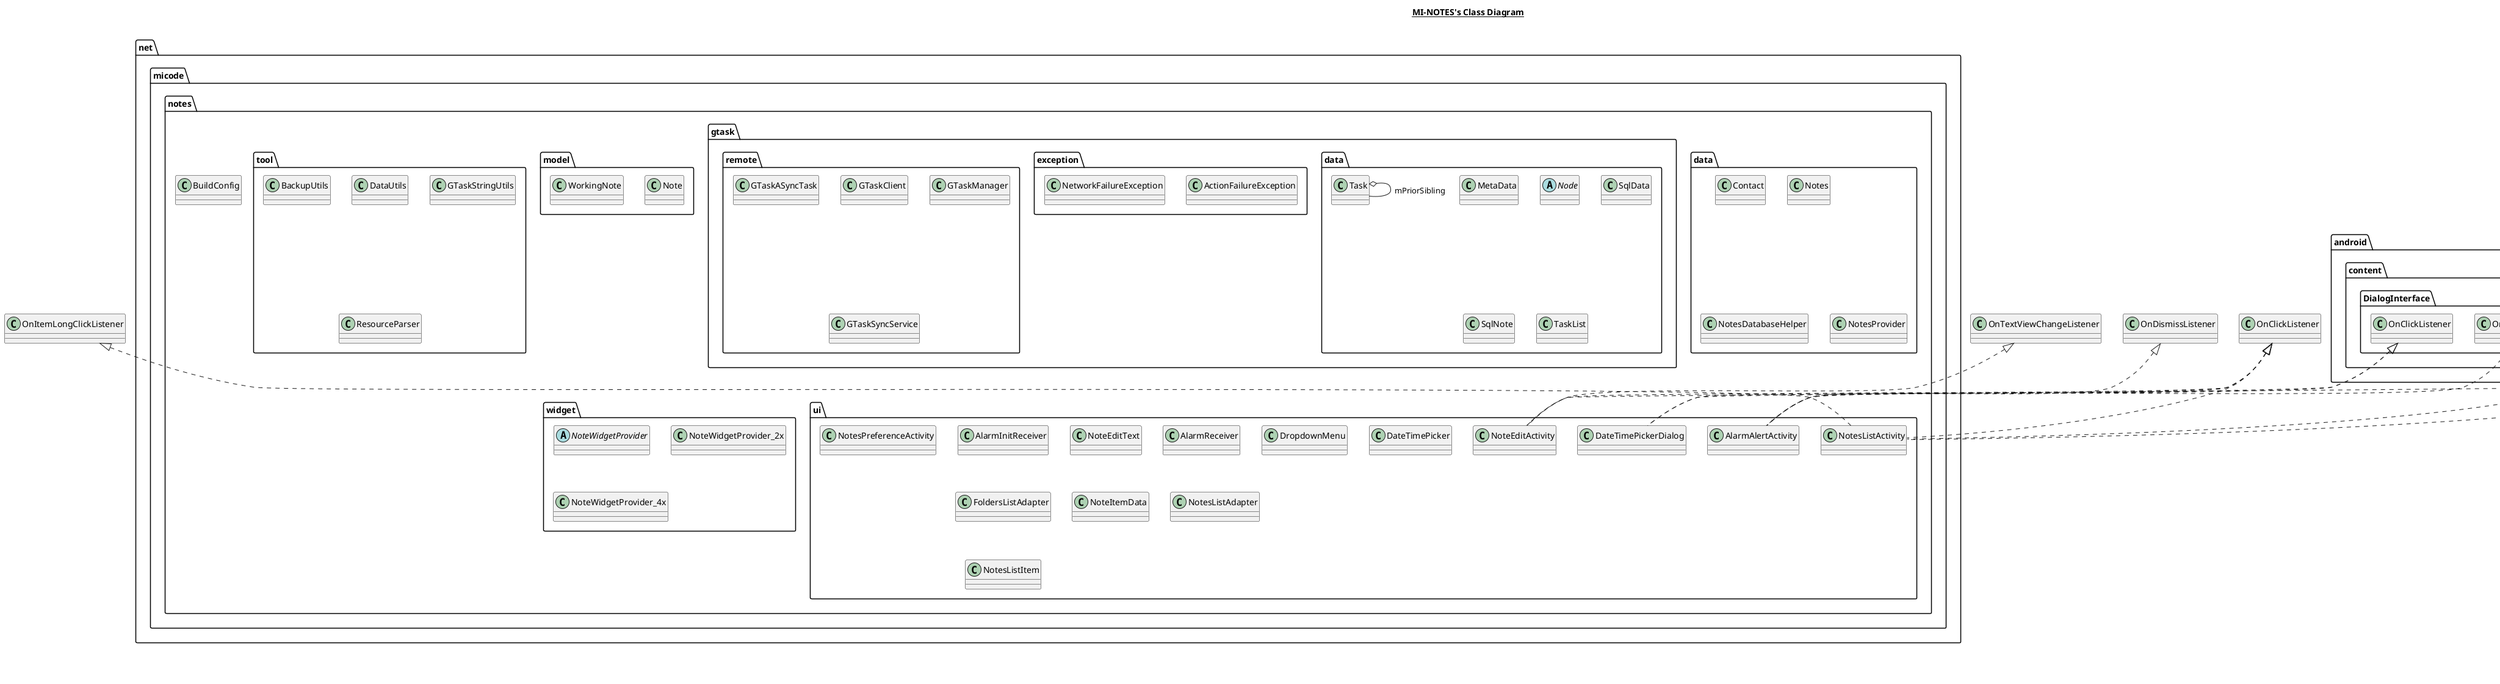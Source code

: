 @startuml

title __MI-NOTES's Class Diagram__\n

  namespace net.micode.notes {
    class net.micode.notes.BuildConfig {
    }
  }
  

  namespace net.micode.notes {
    class net.micode.notes.BuildConfig {
    }
  }
  

  namespace net.micode.notes {
    namespace data {
      class net.micode.notes.data.Contact {
      }
    }
  }
  

  namespace net.micode.notes {
    namespace data {
      class net.micode.notes.data.Contact {
      }
    }
  }
  

  namespace net.micode.notes {
    namespace data {
      class net.micode.notes.data.Notes {
      }
    }
  }
  

  namespace net.micode.notes {
    namespace data {
      class net.micode.notes.data.Notes {
      }
    }
  }
  

  namespace net.micode.notes {
    namespace data {
      class net.micode.notes.data.NotesDatabaseHelper {
      }
    }
  }
  

  namespace net.micode.notes {
    namespace data {
      class net.micode.notes.data.NotesDatabaseHelper {
      }
    }
  }
  

  namespace net.micode.notes {
    namespace data {
      class net.micode.notes.data.NotesProvider {
      }
    }
  }
  

  namespace net.micode.notes {
    namespace data {
      class net.micode.notes.data.NotesProvider {
      }
    }
  }
  

  namespace net.micode.notes {
    namespace gtask.data {
      class net.micode.notes.gtask.data.MetaData {
      }
    }
  }
  

  namespace net.micode.notes {
    namespace gtask.data {
      class net.micode.notes.gtask.data.MetaData {
      }
    }
  }
  

  namespace net.micode.notes {
    namespace gtask.data {
      abstract class net.micode.notes.gtask.data.Node {
      }
    }
  }
  

  namespace net.micode.notes {
    namespace gtask.data {
      abstract class net.micode.notes.gtask.data.Node {
      }
    }
  }
  

  namespace net.micode.notes {
    namespace gtask.data {
      class net.micode.notes.gtask.data.SqlData {
      }
    }
  }
  

  namespace net.micode.notes {
    namespace gtask.data {
      class net.micode.notes.gtask.data.SqlData {
      }
    }
  }
  

  namespace net.micode.notes {
    namespace gtask.data {
      class net.micode.notes.gtask.data.SqlNote {
      }
    }
  }
  

  namespace net.micode.notes {
    namespace gtask.data {
      class net.micode.notes.gtask.data.SqlNote {
      }
    }
  }
  

  namespace net.micode.notes {
    namespace gtask.data {
      class net.micode.notes.gtask.data.Task {
      }
    }
  }
  

  namespace net.micode.notes {
    namespace gtask.data {
      class net.micode.notes.gtask.data.Task {
      }
    }
  }
  

  namespace net.micode.notes {
    namespace gtask.data {
      class net.micode.notes.gtask.data.TaskList {
      }
    }
  }
  

  namespace net.micode.notes {
    namespace gtask.data {
      class net.micode.notes.gtask.data.TaskList {
      }
    }
  }
  

  namespace net.micode.notes {
    namespace gtask.exception {
      class net.micode.notes.gtask.exception.ActionFailureException {
      }
    }
  }
  

  namespace net.micode.notes {
    namespace gtask.exception {
      class net.micode.notes.gtask.exception.ActionFailureException {
      }
    }
  }
  

  namespace net.micode.notes {
    namespace gtask.exception {
      class net.micode.notes.gtask.exception.NetworkFailureException {
      }
    }
  }
  

  namespace net.micode.notes {
    namespace gtask.exception {
      class net.micode.notes.gtask.exception.NetworkFailureException {
      }
    }
  }
  

  namespace net.micode.notes {
    namespace gtask.remote {
      class net.micode.notes.gtask.remote.GTaskASyncTask {
      }
    }
  }
  

  namespace net.micode.notes {
    namespace gtask.remote {
      class net.micode.notes.gtask.remote.GTaskASyncTask {
      }
    }
  }
  

  namespace net.micode.notes {
    namespace gtask.remote {
      class net.micode.notes.gtask.remote.GTaskClient {
      }
    }
  }
  

  namespace net.micode.notes {
    namespace gtask.remote {
      class net.micode.notes.gtask.remote.GTaskClient {
      }
    }
  }
  

  namespace net.micode.notes {
    namespace gtask.remote {
      class net.micode.notes.gtask.remote.GTaskManager {
      }
    }
  }
  

  namespace net.micode.notes {
    namespace gtask.remote {
      class net.micode.notes.gtask.remote.GTaskManager {
      }
    }
  }
  

  namespace net.micode.notes {
    namespace gtask.remote {
      class net.micode.notes.gtask.remote.GTaskSyncService {
      }
    }
  }
  

  namespace net.micode.notes {
    namespace gtask.remote {
      class net.micode.notes.gtask.remote.GTaskSyncService {
      }
    }
  }
  

  namespace net.micode.notes {
    namespace model {
      class net.micode.notes.model.Note {
      }
    }
  }
  

  namespace net.micode.notes {
    namespace model {
      class net.micode.notes.model.Note {
      }
    }
  }
  

  namespace net.micode.notes {
    namespace model {
      class net.micode.notes.model.WorkingNote {
      }
    }
  }
  

  namespace net.micode.notes {
    namespace model {
      class net.micode.notes.model.WorkingNote {
      }
    }
  }
  

  namespace net.micode.notes {
    namespace tool {
      class net.micode.notes.tool.BackupUtils {
      }
    }
  }
  

  namespace net.micode.notes {
    namespace tool {
      class net.micode.notes.tool.BackupUtils {
      }
    }
  }
  

  namespace net.micode.notes {
    namespace tool {
      class net.micode.notes.tool.DataUtils {
      }
    }
  }
  

  namespace net.micode.notes {
    namespace tool {
      class net.micode.notes.tool.DataUtils {
      }
    }
  }
  

  namespace net.micode.notes {
    namespace tool {
      class net.micode.notes.tool.GTaskStringUtils {
      }
    }
  }
  

  namespace net.micode.notes {
    namespace tool {
      class net.micode.notes.tool.GTaskStringUtils {
      }
    }
  }
  

  namespace net.micode.notes {
    namespace tool {
      class net.micode.notes.tool.ResourceParser {
      }
    }
  }
  

  namespace net.micode.notes {
    namespace tool {
      class net.micode.notes.tool.ResourceParser {
      }
    }
  }
  

  namespace net.micode.notes {
    namespace ui {
      class net.micode.notes.ui.AlarmAlertActivity {
      }
    }
  }
  

  namespace net.micode.notes {
    namespace ui {
      class net.micode.notes.ui.AlarmAlertActivity {
      }
    }
  }
  

  namespace net.micode.notes {
    namespace ui {
      class net.micode.notes.ui.AlarmInitReceiver {
      }
    }
  }
  

  namespace net.micode.notes {
    namespace ui {
      class net.micode.notes.ui.AlarmInitReceiver {
      }
    }
  }
  

  namespace net.micode.notes {
    namespace ui {
      class net.micode.notes.ui.AlarmReceiver {
      }
    }
  }
  

  namespace net.micode.notes {
    namespace ui {
      class net.micode.notes.ui.AlarmReceiver {
      }
    }
  }
  

  namespace net.micode.notes {
    namespace ui {
      class net.micode.notes.ui.DateTimePicker {
      }
    }
  }
  

  namespace net.micode.notes {
    namespace ui {
      class net.micode.notes.ui.DateTimePicker {
      }
    }
  }
  

  namespace net.micode.notes {
    namespace ui {
      class net.micode.notes.ui.DateTimePickerDialog {
      }
    }
  }
  

  namespace net.micode.notes {
    namespace ui {
      class net.micode.notes.ui.DateTimePickerDialog {
      }
    }
  }
  

  namespace net.micode.notes {
    namespace ui {
      class net.micode.notes.ui.DropdownMenu {
      }
    }
  }
  

  namespace net.micode.notes {
    namespace ui {
      class net.micode.notes.ui.DropdownMenu {
      }
    }
  }
  

  namespace net.micode.notes {
    namespace ui {
      class net.micode.notes.ui.FoldersListAdapter {
      }
    }
  }
  

  namespace net.micode.notes {
    namespace ui {
      class net.micode.notes.ui.FoldersListAdapter {
      }
    }
  }
  

  namespace net.micode.notes {
    namespace ui {
      class net.micode.notes.ui.NoteEditActivity {
      }
    }
  }
  

  namespace net.micode.notes {
    namespace ui {
      class net.micode.notes.ui.NoteEditActivity {
      }
    }
  }
  

  namespace net.micode.notes {
    namespace ui {
      class net.micode.notes.ui.NoteEditText {
      }
    }
  }
  

  namespace net.micode.notes {
    namespace ui {
      class net.micode.notes.ui.NoteEditText {
      }
    }
  }
  

  namespace net.micode.notes {
    namespace ui {
      class net.micode.notes.ui.NoteItemData {
      }
    }
  }
  

  namespace net.micode.notes {
    namespace ui {
      class net.micode.notes.ui.NoteItemData {
      }
    }
  }
  

  namespace net.micode.notes {
    namespace ui {
      class net.micode.notes.ui.NotesListActivity {
      }
    }
  }
  

  namespace net.micode.notes {
    namespace ui {
      class net.micode.notes.ui.NotesListActivity {
      }
    }
  }
  

  namespace net.micode.notes {
    namespace ui {
      class net.micode.notes.ui.NotesListAdapter {
      }
    }
  }
  

  namespace net.micode.notes {
    namespace ui {
      class net.micode.notes.ui.NotesListAdapter {
      }
    }
  }
  

  namespace net.micode.notes {
    namespace ui {
      class net.micode.notes.ui.NotesListItem {
      }
    }
  }
  

  namespace net.micode.notes {
    namespace ui {
      class net.micode.notes.ui.NotesListItem {
      }
    }
  }
  

  namespace net.micode.notes {
    namespace ui {
      class net.micode.notes.ui.NotesPreferenceActivity {
      }
    }
  }
  

  namespace net.micode.notes {
    namespace ui {
      class net.micode.notes.ui.NotesPreferenceActivity {
      }
    }
  }
  

  namespace net.micode.notes {
    namespace widget {
      abstract class net.micode.notes.widget.NoteWidgetProvider {
      }
    }
  }
  

  namespace net.micode.notes {
    namespace widget {
      abstract class net.micode.notes.widget.NoteWidgetProvider {
      }
    }
  }
  

  namespace net.micode.notes {
    namespace widget {
      class net.micode.notes.widget.NoteWidgetProvider_2x {
      }
    }
  }
  

  namespace net.micode.notes {
    namespace widget {
      class net.micode.notes.widget.NoteWidgetProvider_2x {
      }
    }
  }
  

  namespace net.micode.notes {
    namespace widget {
      class net.micode.notes.widget.NoteWidgetProvider_4x {
      }
    }
  }
  

  namespace net.micode.notes {
    namespace widget {
      class net.micode.notes.widget.NoteWidgetProvider_4x {
      }
    }
  }
  

  net.micode.notes.gtask.data.Task o-- net.micode.notes.gtask.data.Task : mPriorSibling
  net.micode.notes.gtask.remote.GTaskASyncTask o-- net.micode.notes.gtask.remote.GTaskASyncTask.OnCompleteListener : mOnCompleteListener
  net.micode.notes.model.Note o-- net.micode.notes.model.Note.NoteData : mNoteData
  net.micode.notes.model.WorkingNote o-- net.micode.notes.model.WorkingNote.NoteSettingChangedListener : mNoteSettingStatusListener
  net.micode.notes.tool.BackupUtils o-- net.micode.notes.tool.BackupUtils.TextExport : mTextExport
  net.micode.notes.ui.AlarmAlertActivity .up.|> OnClickListener
  net.micode.notes.ui.AlarmAlertActivity .up.|> OnDismissListener
  net.micode.notes.ui.AlarmAlertActivity .up.|> android.content.DialogInterface.OnClickListener
  net.micode.notes.ui.AlarmAlertActivity .up.|> android.content.DialogInterface.OnDismissListener
  net.micode.notes.ui.DateTimePicker o-- net.micode.notes.ui.DateTimePicker.OnDateTimeChangedListener : mOnDateTimeChangedListener
  net.micode.notes.ui.DateTimePickerDialog .up.|> android.content.DialogInterface.OnClickListener
  net.micode.notes.ui.DateTimePickerDialog .up.|> OnClickListener
  net.micode.notes.ui.DateTimePickerDialog o-- net.micode.notes.ui.DateTimePickerDialog.OnDateTimeSetListener : mOnDateTimeSetListener
  net.micode.notes.ui.NoteEditActivity .up.|> NoteSettingChangedListener
  net.micode.notes.ui.NoteEditActivity .up.|> OnClickListener
  net.micode.notes.ui.NoteEditActivity .up.|> OnTextViewChangeListener
  net.micode.notes.ui.NoteEditActivity o-- net.micode.notes.ui.NoteEditActivity.HeadViewHolder : mNoteHeaderHolder
  net.micode.notes.ui.NoteEditActivity .up.|> android.view.View.OnClickListener
  net.micode.notes.ui.NoteEditActivity .up.|> net.micode.notes.model.WorkingNote.NoteSettingChangedListener
  net.micode.notes.ui.NoteEditActivity .up.|> net.micode.notes.ui.NoteEditText.OnTextViewChangeListener
  net.micode.notes.ui.NoteEditText o-- net.micode.notes.ui.NoteEditText.OnTextViewChangeListener : mOnTextViewChangeListener
  net.micode.notes.ui.NotesListActivity .up.|> OnClickListener
  net.micode.notes.ui.NotesListActivity .up.|> OnItemLongClickListener
  net.micode.notes.ui.NotesListActivity o-- net.micode.notes.ui.NotesListActivity.BackgroundQueryHandler : mBackgroundQueryHandler
  net.micode.notes.ui.NotesListActivity o-- net.micode.notes.ui.NotesListActivity.ModeCallback : mModeCallBack
  net.micode.notes.ui.NotesListActivity o-- net.micode.notes.ui.NotesListActivity.ListEditState : mState
  net.micode.notes.ui.NotesListActivity .up.|> android.view.View.OnClickListener
  net.micode.notes.ui.NotesListActivity .up.|> android.widget.AdapterView.OnItemLongClickListener
  net.micode.notes.ui.NotesPreferenceActivity o-- net.micode.notes.ui.NotesPreferenceActivity.GTaskReceiver : mReceiver


right footer


PlantUML diagram generated by SketchIt! (https://bitbucket.org/pmesmeur/sketch.it)
For more information about this tool, please contact philippe.mesmeur@gmail.com
endfooter

@enduml
